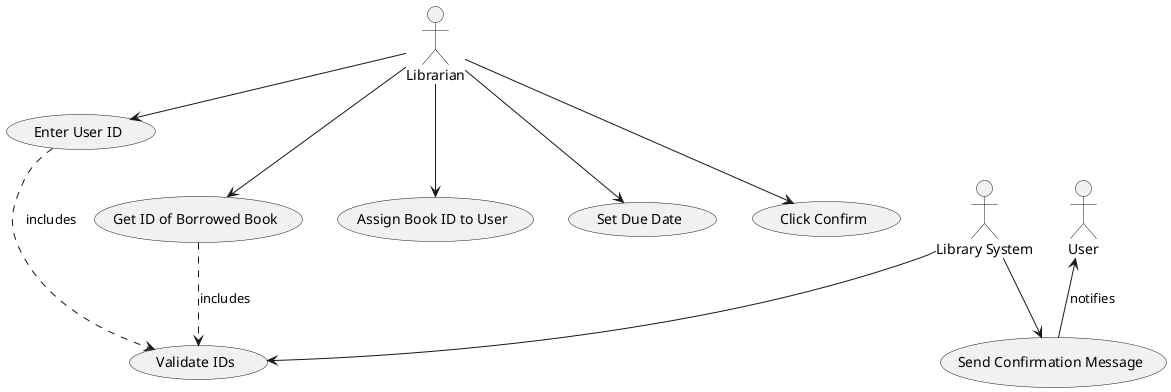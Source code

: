 @startuml
actor :Librarian: as lib
actor :User:
actor :Library System: as ls

(Enter User ID) as enterID
(Get ID of Borrowed Book) as borrow
(Validate IDs) as validate
(Assign Book ID to User) as assign
(Set Due Date) as setDue
(Click Confirm) as confirm
(Send Confirmation Message) as confirmMsg

lib -> enterID

enterID ..> validate : includes

lib --> borrow

borrow ..> validate : includes

ls --> validate
lib --> assign
lib --> setDue
lib --> confirm

ls --> confirmMsg
User <-- confirmMsg : notifies
@enduml